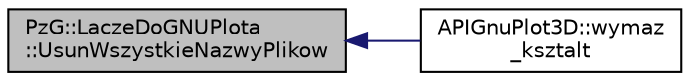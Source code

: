 digraph "PzG::LaczeDoGNUPlota::UsunWszystkieNazwyPlikow"
{
  edge [fontname="Helvetica",fontsize="10",labelfontname="Helvetica",labelfontsize="10"];
  node [fontname="Helvetica",fontsize="10",shape=record];
  rankdir="LR";
  Node88 [label="PzG::LaczeDoGNUPlota\l::UsunWszystkieNazwyPlikow",height=0.2,width=0.4,color="black", fillcolor="grey75", style="filled", fontcolor="black"];
  Node88 -> Node89 [dir="back",color="midnightblue",fontsize="10",style="solid",fontname="Helvetica"];
  Node89 [label="APIGnuPlot3D::wymaz\l_ksztalt",height=0.2,width=0.4,color="black", fillcolor="white", style="filled",URL="$class_a_p_i_gnu_plot3_d.html#a25114ee88943eb8b385fdf82af03561c"];
}
